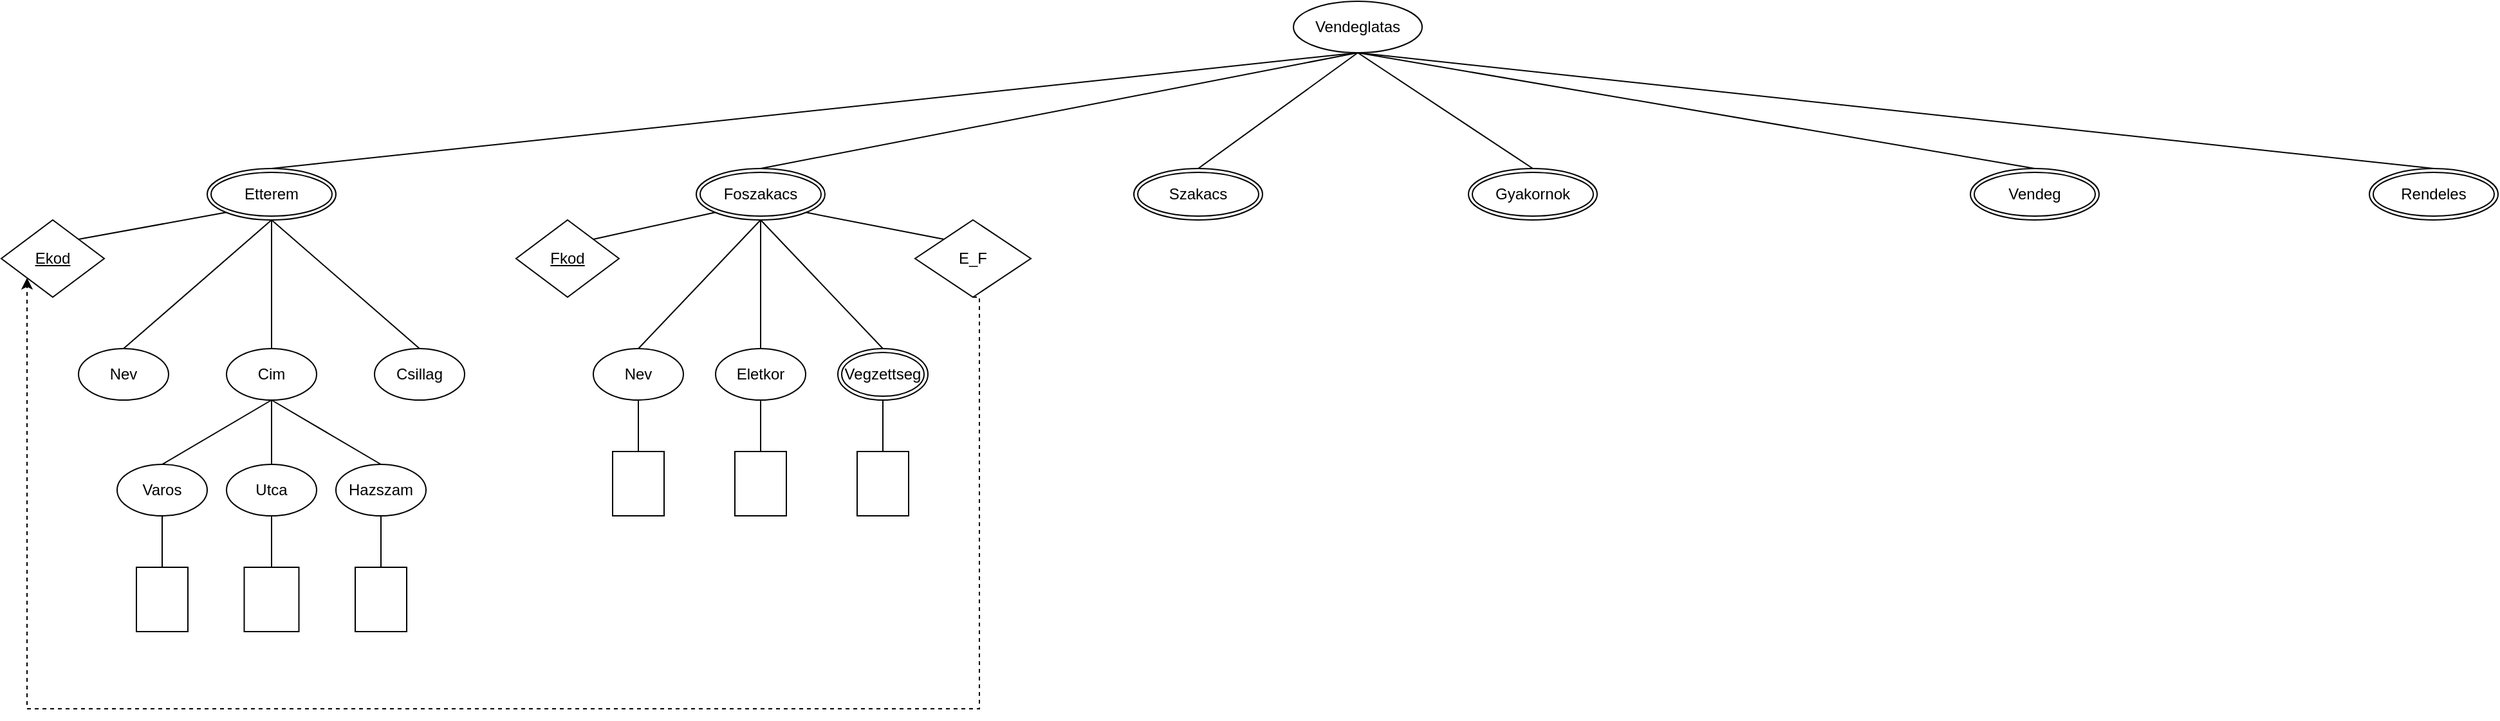<mxfile version="28.2.5">
  <diagram name="1 oldal" id="dGb0UY-_Se25YQj4G9rX">
    <mxGraphModel dx="2885" dy="786" grid="1" gridSize="10" guides="1" tooltips="1" connect="1" arrows="1" fold="1" page="1" pageScale="1" pageWidth="827" pageHeight="1169" math="0" shadow="0">
      <root>
        <mxCell id="0" />
        <mxCell id="1" parent="0" />
        <mxCell id="DmxvdTNKo9QtdADaN_bz-2" value="Szakacs" style="ellipse;shape=doubleEllipse;margin=3;whiteSpace=wrap;html=1;align=center;" vertex="1" parent="1">
          <mxGeometry x="240" y="180" width="100" height="40" as="geometry" />
        </mxCell>
        <mxCell id="DmxvdTNKo9QtdADaN_bz-3" value="Vendeglatas" style="ellipse;whiteSpace=wrap;html=1;align=center;" vertex="1" parent="1">
          <mxGeometry x="364" y="50" width="100" height="40" as="geometry" />
        </mxCell>
        <mxCell id="DmxvdTNKo9QtdADaN_bz-4" value="Etterem" style="ellipse;shape=doubleEllipse;margin=3;whiteSpace=wrap;html=1;align=center;" vertex="1" parent="1">
          <mxGeometry x="-480" y="180" width="100" height="40" as="geometry" />
        </mxCell>
        <mxCell id="DmxvdTNKo9QtdADaN_bz-5" value="Foszakacs" style="ellipse;shape=doubleEllipse;margin=3;whiteSpace=wrap;html=1;align=center;" vertex="1" parent="1">
          <mxGeometry x="-100" y="180" width="100" height="40" as="geometry" />
        </mxCell>
        <mxCell id="DmxvdTNKo9QtdADaN_bz-6" value="Vendeg" style="ellipse;shape=doubleEllipse;margin=3;whiteSpace=wrap;html=1;align=center;" vertex="1" parent="1">
          <mxGeometry x="890" y="180" width="100" height="40" as="geometry" />
        </mxCell>
        <mxCell id="DmxvdTNKo9QtdADaN_bz-7" value="Rendeles" style="ellipse;shape=doubleEllipse;margin=3;whiteSpace=wrap;html=1;align=center;" vertex="1" parent="1">
          <mxGeometry x="1200" y="180" width="100" height="40" as="geometry" />
        </mxCell>
        <mxCell id="DmxvdTNKo9QtdADaN_bz-8" value="Gyakornok" style="ellipse;shape=doubleEllipse;margin=3;whiteSpace=wrap;html=1;align=center;" vertex="1" parent="1">
          <mxGeometry x="500" y="180" width="100" height="40" as="geometry" />
        </mxCell>
        <mxCell id="DmxvdTNKo9QtdADaN_bz-9" value="" style="endArrow=none;html=1;rounded=0;entryX=0.5;entryY=1;entryDx=0;entryDy=0;exitX=0.5;exitY=0;exitDx=0;exitDy=0;" edge="1" parent="1" source="DmxvdTNKo9QtdADaN_bz-4" target="DmxvdTNKo9QtdADaN_bz-3">
          <mxGeometry relative="1" as="geometry">
            <mxPoint x="340" y="440" as="sourcePoint" />
            <mxPoint x="374" y="110" as="targetPoint" />
          </mxGeometry>
        </mxCell>
        <mxCell id="DmxvdTNKo9QtdADaN_bz-11" value="" style="endArrow=none;html=1;rounded=0;entryX=0.5;entryY=1;entryDx=0;entryDy=0;exitX=0.5;exitY=0;exitDx=0;exitDy=0;" edge="1" parent="1" source="DmxvdTNKo9QtdADaN_bz-5" target="DmxvdTNKo9QtdADaN_bz-3">
          <mxGeometry relative="1" as="geometry">
            <mxPoint x="390" y="220" as="sourcePoint" />
            <mxPoint x="1234" y="130" as="targetPoint" />
          </mxGeometry>
        </mxCell>
        <mxCell id="DmxvdTNKo9QtdADaN_bz-12" value="" style="endArrow=none;html=1;rounded=0;entryX=0.5;entryY=1;entryDx=0;entryDy=0;exitX=0.5;exitY=0;exitDx=0;exitDy=0;" edge="1" parent="1" source="DmxvdTNKo9QtdADaN_bz-2" target="DmxvdTNKo9QtdADaN_bz-3">
          <mxGeometry relative="1" as="geometry">
            <mxPoint x="400" y="240" as="sourcePoint" />
            <mxPoint x="1244" y="150" as="targetPoint" />
          </mxGeometry>
        </mxCell>
        <mxCell id="DmxvdTNKo9QtdADaN_bz-13" value="" style="endArrow=none;html=1;rounded=0;entryX=0.5;entryY=1;entryDx=0;entryDy=0;exitX=0.5;exitY=0;exitDx=0;exitDy=0;" edge="1" parent="1" source="DmxvdTNKo9QtdADaN_bz-8" target="DmxvdTNKo9QtdADaN_bz-3">
          <mxGeometry relative="1" as="geometry">
            <mxPoint x="450" y="220" as="sourcePoint" />
            <mxPoint x="1294" y="130" as="targetPoint" />
          </mxGeometry>
        </mxCell>
        <mxCell id="DmxvdTNKo9QtdADaN_bz-14" value="" style="endArrow=none;html=1;rounded=0;entryX=0.5;entryY=0;entryDx=0;entryDy=0;exitX=0.5;exitY=1;exitDx=0;exitDy=0;" edge="1" parent="1" source="DmxvdTNKo9QtdADaN_bz-3" target="DmxvdTNKo9QtdADaN_bz-6">
          <mxGeometry relative="1" as="geometry">
            <mxPoint x="650" y="190" as="sourcePoint" />
            <mxPoint x="1494" y="100" as="targetPoint" />
          </mxGeometry>
        </mxCell>
        <mxCell id="DmxvdTNKo9QtdADaN_bz-15" value="" style="endArrow=none;html=1;rounded=0;entryX=0.5;entryY=0;entryDx=0;entryDy=0;exitX=0.5;exitY=1;exitDx=0;exitDy=0;" edge="1" parent="1" source="DmxvdTNKo9QtdADaN_bz-3" target="DmxvdTNKo9QtdADaN_bz-7">
          <mxGeometry relative="1" as="geometry">
            <mxPoint x="640" y="210" as="sourcePoint" />
            <mxPoint x="1484" y="120" as="targetPoint" />
          </mxGeometry>
        </mxCell>
        <mxCell id="DmxvdTNKo9QtdADaN_bz-16" value="Ekod" style="shape=rhombus;perimeter=rhombusPerimeter;whiteSpace=wrap;html=1;align=center;fontStyle=4" vertex="1" parent="1">
          <mxGeometry x="-640" y="220" width="80" height="60" as="geometry" />
        </mxCell>
        <mxCell id="DmxvdTNKo9QtdADaN_bz-17" value="Nev" style="ellipse;whiteSpace=wrap;html=1;align=center;" vertex="1" parent="1">
          <mxGeometry x="-580" y="320" width="70" height="40" as="geometry" />
        </mxCell>
        <mxCell id="DmxvdTNKo9QtdADaN_bz-18" value="Cim" style="ellipse;whiteSpace=wrap;html=1;align=center;" vertex="1" parent="1">
          <mxGeometry x="-465" y="320" width="70" height="40" as="geometry" />
        </mxCell>
        <mxCell id="DmxvdTNKo9QtdADaN_bz-19" value="Csillag" style="ellipse;whiteSpace=wrap;html=1;align=center;" vertex="1" parent="1">
          <mxGeometry x="-350" y="320" width="70" height="40" as="geometry" />
        </mxCell>
        <mxCell id="DmxvdTNKo9QtdADaN_bz-20" value="Varos" style="ellipse;whiteSpace=wrap;html=1;align=center;" vertex="1" parent="1">
          <mxGeometry x="-550" y="410" width="70" height="40" as="geometry" />
        </mxCell>
        <mxCell id="DmxvdTNKo9QtdADaN_bz-21" value="Utca" style="ellipse;whiteSpace=wrap;html=1;align=center;" vertex="1" parent="1">
          <mxGeometry x="-465" y="410" width="70" height="40" as="geometry" />
        </mxCell>
        <mxCell id="DmxvdTNKo9QtdADaN_bz-22" value="Hazszam" style="ellipse;whiteSpace=wrap;html=1;align=center;" vertex="1" parent="1">
          <mxGeometry x="-380" y="410" width="70" height="40" as="geometry" />
        </mxCell>
        <mxCell id="DmxvdTNKo9QtdADaN_bz-23" value="" style="whiteSpace=wrap;html=1;align=center;" vertex="1" parent="1">
          <mxGeometry x="-535" y="490" width="40" height="50" as="geometry" />
        </mxCell>
        <mxCell id="DmxvdTNKo9QtdADaN_bz-24" value="" style="whiteSpace=wrap;html=1;align=center;" vertex="1" parent="1">
          <mxGeometry x="-451.25" y="490" width="42.5" height="50" as="geometry" />
        </mxCell>
        <mxCell id="DmxvdTNKo9QtdADaN_bz-25" value="" style="whiteSpace=wrap;html=1;align=center;" vertex="1" parent="1">
          <mxGeometry x="-365" y="490" width="40" height="50" as="geometry" />
        </mxCell>
        <mxCell id="DmxvdTNKo9QtdADaN_bz-26" value="" style="endArrow=none;html=1;rounded=0;entryX=0;entryY=1;entryDx=0;entryDy=0;exitX=1;exitY=0;exitDx=0;exitDy=0;" edge="1" parent="1" source="DmxvdTNKo9QtdADaN_bz-16" target="DmxvdTNKo9QtdADaN_bz-4">
          <mxGeometry relative="1" as="geometry">
            <mxPoint x="-10" y="400" as="sourcePoint" />
            <mxPoint x="150" y="400" as="targetPoint" />
          </mxGeometry>
        </mxCell>
        <mxCell id="DmxvdTNKo9QtdADaN_bz-28" value="" style="endArrow=none;html=1;rounded=0;entryX=0.5;entryY=1;entryDx=0;entryDy=0;exitX=0.5;exitY=0;exitDx=0;exitDy=0;" edge="1" parent="1" source="DmxvdTNKo9QtdADaN_bz-17" target="DmxvdTNKo9QtdADaN_bz-4">
          <mxGeometry relative="1" as="geometry">
            <mxPoint x="-440" y="261" as="sourcePoint" />
            <mxPoint x="-325" y="240" as="targetPoint" />
          </mxGeometry>
        </mxCell>
        <mxCell id="DmxvdTNKo9QtdADaN_bz-29" value="" style="endArrow=none;html=1;rounded=0;entryX=0.5;entryY=1;entryDx=0;entryDy=0;exitX=0.5;exitY=0;exitDx=0;exitDy=0;" edge="1" parent="1" source="DmxvdTNKo9QtdADaN_bz-18" target="DmxvdTNKo9QtdADaN_bz-4">
          <mxGeometry relative="1" as="geometry">
            <mxPoint x="-420" y="301" as="sourcePoint" />
            <mxPoint x="-305" y="280" as="targetPoint" />
          </mxGeometry>
        </mxCell>
        <mxCell id="DmxvdTNKo9QtdADaN_bz-30" value="" style="endArrow=none;html=1;rounded=0;entryX=0.5;entryY=1;entryDx=0;entryDy=0;exitX=0.5;exitY=0;exitDx=0;exitDy=0;" edge="1" parent="1" source="DmxvdTNKo9QtdADaN_bz-19" target="DmxvdTNKo9QtdADaN_bz-4">
          <mxGeometry relative="1" as="geometry">
            <mxPoint x="-390" y="271" as="sourcePoint" />
            <mxPoint x="-275" y="250" as="targetPoint" />
          </mxGeometry>
        </mxCell>
        <mxCell id="DmxvdTNKo9QtdADaN_bz-31" value="" style="endArrow=none;html=1;rounded=0;entryX=0.5;entryY=1;entryDx=0;entryDy=0;exitX=0.5;exitY=0;exitDx=0;exitDy=0;" edge="1" parent="1" source="DmxvdTNKo9QtdADaN_bz-20" target="DmxvdTNKo9QtdADaN_bz-18">
          <mxGeometry relative="1" as="geometry">
            <mxPoint x="-440" y="401" as="sourcePoint" />
            <mxPoint x="-325" y="380" as="targetPoint" />
          </mxGeometry>
        </mxCell>
        <mxCell id="DmxvdTNKo9QtdADaN_bz-32" value="" style="endArrow=none;html=1;rounded=0;entryX=0.5;entryY=1;entryDx=0;entryDy=0;exitX=0.5;exitY=0;exitDx=0;exitDy=0;" edge="1" parent="1" source="DmxvdTNKo9QtdADaN_bz-21" target="DmxvdTNKo9QtdADaN_bz-18">
          <mxGeometry relative="1" as="geometry">
            <mxPoint x="-420" y="391" as="sourcePoint" />
            <mxPoint x="-305" y="370" as="targetPoint" />
          </mxGeometry>
        </mxCell>
        <mxCell id="DmxvdTNKo9QtdADaN_bz-33" value="" style="endArrow=none;html=1;rounded=0;entryX=0.5;entryY=0;entryDx=0;entryDy=0;exitX=0.5;exitY=1;exitDx=0;exitDy=0;" edge="1" parent="1" source="DmxvdTNKo9QtdADaN_bz-18" target="DmxvdTNKo9QtdADaN_bz-22">
          <mxGeometry relative="1" as="geometry">
            <mxPoint x="-400" y="391" as="sourcePoint" />
            <mxPoint x="-285" y="370" as="targetPoint" />
          </mxGeometry>
        </mxCell>
        <mxCell id="DmxvdTNKo9QtdADaN_bz-34" value="" style="endArrow=none;html=1;rounded=0;entryX=0.5;entryY=1;entryDx=0;entryDy=0;exitX=0.5;exitY=0;exitDx=0;exitDy=0;" edge="1" parent="1" source="DmxvdTNKo9QtdADaN_bz-23" target="DmxvdTNKo9QtdADaN_bz-20">
          <mxGeometry relative="1" as="geometry">
            <mxPoint x="-510" y="481" as="sourcePoint" />
            <mxPoint x="-395" y="460" as="targetPoint" />
          </mxGeometry>
        </mxCell>
        <mxCell id="DmxvdTNKo9QtdADaN_bz-35" value="" style="endArrow=none;html=1;rounded=0;entryX=0.5;entryY=1;entryDx=0;entryDy=0;exitX=0.5;exitY=0;exitDx=0;exitDy=0;" edge="1" parent="1" source="DmxvdTNKo9QtdADaN_bz-24" target="DmxvdTNKo9QtdADaN_bz-21">
          <mxGeometry relative="1" as="geometry">
            <mxPoint x="-450" y="481" as="sourcePoint" />
            <mxPoint x="-335" y="460" as="targetPoint" />
          </mxGeometry>
        </mxCell>
        <mxCell id="DmxvdTNKo9QtdADaN_bz-36" value="" style="endArrow=none;html=1;rounded=0;entryX=0.5;entryY=1;entryDx=0;entryDy=0;exitX=0.5;exitY=0;exitDx=0;exitDy=0;" edge="1" parent="1" source="DmxvdTNKo9QtdADaN_bz-25" target="DmxvdTNKo9QtdADaN_bz-22">
          <mxGeometry relative="1" as="geometry">
            <mxPoint x="-370" y="481" as="sourcePoint" />
            <mxPoint x="-255" y="460" as="targetPoint" />
          </mxGeometry>
        </mxCell>
        <mxCell id="DmxvdTNKo9QtdADaN_bz-37" value="Fkod" style="shape=rhombus;perimeter=rhombusPerimeter;whiteSpace=wrap;html=1;align=center;fontStyle=4" vertex="1" parent="1">
          <mxGeometry x="-240" y="220" width="80" height="60" as="geometry" />
        </mxCell>
        <mxCell id="DmxvdTNKo9QtdADaN_bz-38" value="" style="endArrow=none;html=1;rounded=0;entryX=0;entryY=1;entryDx=0;entryDy=0;exitX=1;exitY=0;exitDx=0;exitDy=0;" edge="1" parent="1" source="DmxvdTNKo9QtdADaN_bz-37" target="DmxvdTNKo9QtdADaN_bz-5">
          <mxGeometry relative="1" as="geometry">
            <mxPoint x="-10" y="400" as="sourcePoint" />
            <mxPoint x="150" y="400" as="targetPoint" />
          </mxGeometry>
        </mxCell>
        <mxCell id="DmxvdTNKo9QtdADaN_bz-39" value="Nev" style="ellipse;whiteSpace=wrap;html=1;align=center;" vertex="1" parent="1">
          <mxGeometry x="-180" y="320" width="70" height="40" as="geometry" />
        </mxCell>
        <mxCell id="DmxvdTNKo9QtdADaN_bz-40" value="Eletkor" style="ellipse;whiteSpace=wrap;html=1;align=center;" vertex="1" parent="1">
          <mxGeometry x="-85" y="320" width="70" height="40" as="geometry" />
        </mxCell>
        <mxCell id="DmxvdTNKo9QtdADaN_bz-42" value="Vegzettseg" style="ellipse;shape=doubleEllipse;margin=3;whiteSpace=wrap;html=1;align=center;" vertex="1" parent="1">
          <mxGeometry x="10" y="320" width="70" height="40" as="geometry" />
        </mxCell>
        <mxCell id="DmxvdTNKo9QtdADaN_bz-43" value="" style="whiteSpace=wrap;html=1;align=center;" vertex="1" parent="1">
          <mxGeometry x="-165" y="400" width="40" height="50" as="geometry" />
        </mxCell>
        <mxCell id="DmxvdTNKo9QtdADaN_bz-44" value="" style="whiteSpace=wrap;html=1;align=center;" vertex="1" parent="1">
          <mxGeometry x="-70" y="400" width="40" height="50" as="geometry" />
        </mxCell>
        <mxCell id="DmxvdTNKo9QtdADaN_bz-45" value="" style="whiteSpace=wrap;html=1;align=center;" vertex="1" parent="1">
          <mxGeometry x="25" y="400" width="40" height="50" as="geometry" />
        </mxCell>
        <mxCell id="DmxvdTNKo9QtdADaN_bz-46" value="" style="endArrow=none;html=1;rounded=0;entryX=0.5;entryY=1;entryDx=0;entryDy=0;exitX=0.5;exitY=0;exitDx=0;exitDy=0;" edge="1" parent="1" source="DmxvdTNKo9QtdADaN_bz-39" target="DmxvdTNKo9QtdADaN_bz-5">
          <mxGeometry relative="1" as="geometry">
            <mxPoint x="-70" y="261" as="sourcePoint" />
            <mxPoint x="25" y="240" as="targetPoint" />
          </mxGeometry>
        </mxCell>
        <mxCell id="DmxvdTNKo9QtdADaN_bz-47" value="" style="endArrow=none;html=1;rounded=0;entryX=0.5;entryY=1;entryDx=0;entryDy=0;exitX=0.5;exitY=0;exitDx=0;exitDy=0;" edge="1" parent="1" source="DmxvdTNKo9QtdADaN_bz-40" target="DmxvdTNKo9QtdADaN_bz-5">
          <mxGeometry relative="1" as="geometry">
            <mxPoint x="-50" y="301" as="sourcePoint" />
            <mxPoint x="45" y="280" as="targetPoint" />
          </mxGeometry>
        </mxCell>
        <mxCell id="DmxvdTNKo9QtdADaN_bz-48" value="" style="endArrow=none;html=1;rounded=0;entryX=0.5;entryY=0;entryDx=0;entryDy=0;exitX=0.5;exitY=1;exitDx=0;exitDy=0;" edge="1" parent="1" source="DmxvdTNKo9QtdADaN_bz-5" target="DmxvdTNKo9QtdADaN_bz-42">
          <mxGeometry relative="1" as="geometry">
            <mxPoint x="-10" y="281" as="sourcePoint" />
            <mxPoint x="85" y="260" as="targetPoint" />
          </mxGeometry>
        </mxCell>
        <mxCell id="DmxvdTNKo9QtdADaN_bz-49" value="" style="endArrow=none;html=1;rounded=0;entryX=0.5;entryY=1;entryDx=0;entryDy=0;exitX=0.5;exitY=0;exitDx=0;exitDy=0;" edge="1" parent="1" source="DmxvdTNKo9QtdADaN_bz-43" target="DmxvdTNKo9QtdADaN_bz-39">
          <mxGeometry relative="1" as="geometry">
            <mxPoint x="-140" y="401" as="sourcePoint" />
            <mxPoint x="-45" y="380" as="targetPoint" />
          </mxGeometry>
        </mxCell>
        <mxCell id="DmxvdTNKo9QtdADaN_bz-50" value="" style="endArrow=none;html=1;rounded=0;entryX=0.5;entryY=1;entryDx=0;entryDy=0;exitX=0.5;exitY=0;exitDx=0;exitDy=0;" edge="1" parent="1" source="DmxvdTNKo9QtdADaN_bz-44" target="DmxvdTNKo9QtdADaN_bz-40">
          <mxGeometry relative="1" as="geometry">
            <mxPoint x="-60" y="391" as="sourcePoint" />
            <mxPoint x="35" y="370" as="targetPoint" />
          </mxGeometry>
        </mxCell>
        <mxCell id="DmxvdTNKo9QtdADaN_bz-51" value="" style="endArrow=none;html=1;rounded=0;entryX=0.5;entryY=1;entryDx=0;entryDy=0;exitX=0.5;exitY=0;exitDx=0;exitDy=0;" edge="1" parent="1" source="DmxvdTNKo9QtdADaN_bz-45" target="DmxvdTNKo9QtdADaN_bz-42">
          <mxGeometry relative="1" as="geometry">
            <mxPoint x="30" y="391" as="sourcePoint" />
            <mxPoint x="125" y="370" as="targetPoint" />
          </mxGeometry>
        </mxCell>
        <mxCell id="DmxvdTNKo9QtdADaN_bz-58" style="edgeStyle=orthogonalEdgeStyle;rounded=0;orthogonalLoop=1;jettySize=auto;html=1;exitX=0.5;exitY=1;exitDx=0;exitDy=0;entryX=0;entryY=1;entryDx=0;entryDy=0;dashed=1;" edge="1" parent="1" source="DmxvdTNKo9QtdADaN_bz-60" target="DmxvdTNKo9QtdADaN_bz-16">
          <mxGeometry relative="1" as="geometry">
            <mxPoint x="120" y="280" as="sourcePoint" />
            <Array as="points">
              <mxPoint x="120" y="280" />
              <mxPoint x="120" y="600" />
              <mxPoint x="-620" y="600" />
            </Array>
          </mxGeometry>
        </mxCell>
        <mxCell id="DmxvdTNKo9QtdADaN_bz-59" value="" style="endArrow=none;html=1;rounded=0;entryX=1;entryY=1;entryDx=0;entryDy=0;exitX=0;exitY=0;exitDx=0;exitDy=0;" edge="1" parent="1" source="DmxvdTNKo9QtdADaN_bz-60" target="DmxvdTNKo9QtdADaN_bz-5">
          <mxGeometry relative="1" as="geometry">
            <mxPoint x="100" y="235" as="sourcePoint" />
            <mxPoint x="95" y="230" as="targetPoint" />
          </mxGeometry>
        </mxCell>
        <mxCell id="DmxvdTNKo9QtdADaN_bz-60" value="E_F" style="shape=rhombus;perimeter=rhombusPerimeter;whiteSpace=wrap;html=1;align=center;" vertex="1" parent="1">
          <mxGeometry x="70" y="220" width="90" height="60" as="geometry" />
        </mxCell>
      </root>
    </mxGraphModel>
  </diagram>
</mxfile>
